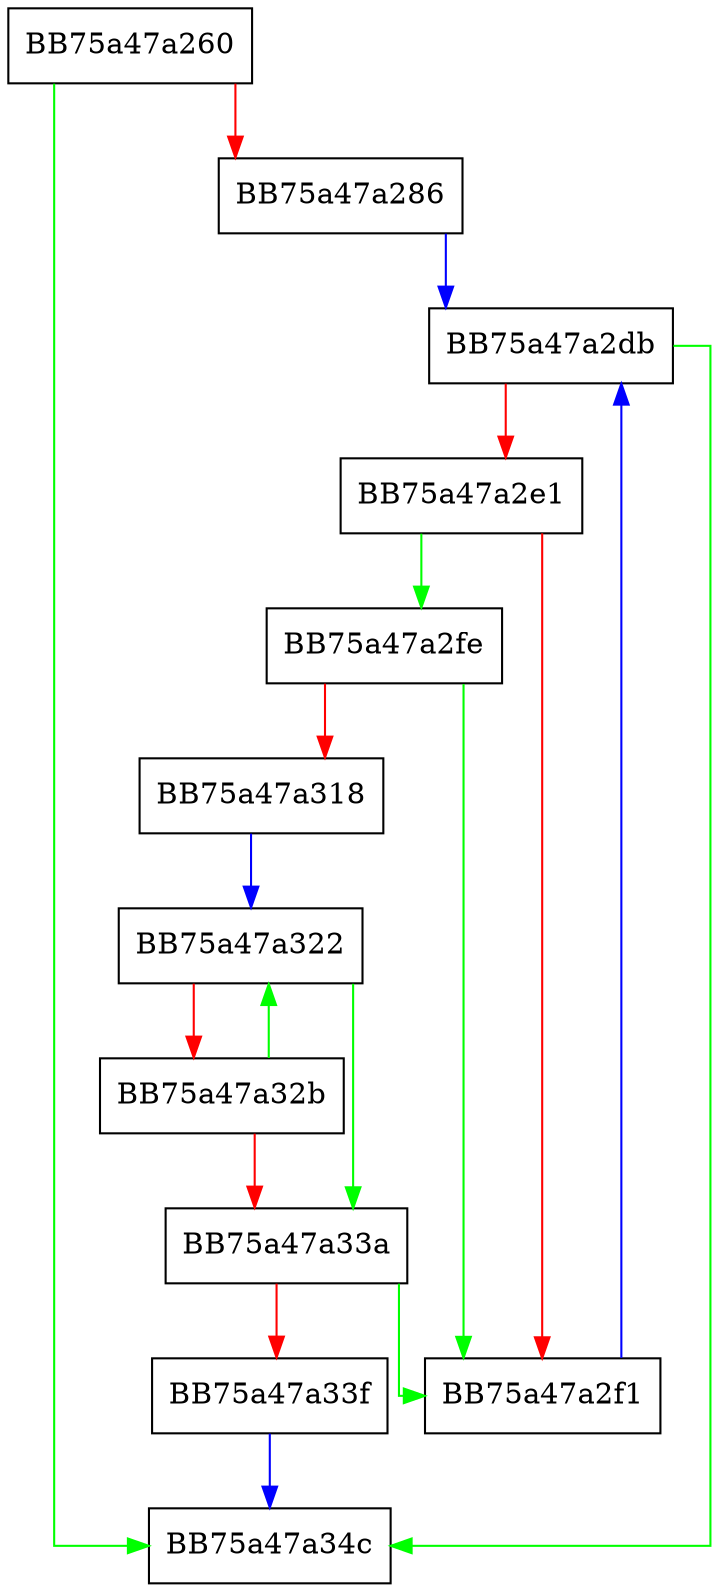 digraph keywordCode {
  node [shape="box"];
  graph [splines=ortho];
  BB75a47a260 -> BB75a47a34c [color="green"];
  BB75a47a260 -> BB75a47a286 [color="red"];
  BB75a47a286 -> BB75a47a2db [color="blue"];
  BB75a47a2db -> BB75a47a34c [color="green"];
  BB75a47a2db -> BB75a47a2e1 [color="red"];
  BB75a47a2e1 -> BB75a47a2fe [color="green"];
  BB75a47a2e1 -> BB75a47a2f1 [color="red"];
  BB75a47a2f1 -> BB75a47a2db [color="blue"];
  BB75a47a2fe -> BB75a47a2f1 [color="green"];
  BB75a47a2fe -> BB75a47a318 [color="red"];
  BB75a47a318 -> BB75a47a322 [color="blue"];
  BB75a47a322 -> BB75a47a33a [color="green"];
  BB75a47a322 -> BB75a47a32b [color="red"];
  BB75a47a32b -> BB75a47a322 [color="green"];
  BB75a47a32b -> BB75a47a33a [color="red"];
  BB75a47a33a -> BB75a47a2f1 [color="green"];
  BB75a47a33a -> BB75a47a33f [color="red"];
  BB75a47a33f -> BB75a47a34c [color="blue"];
}